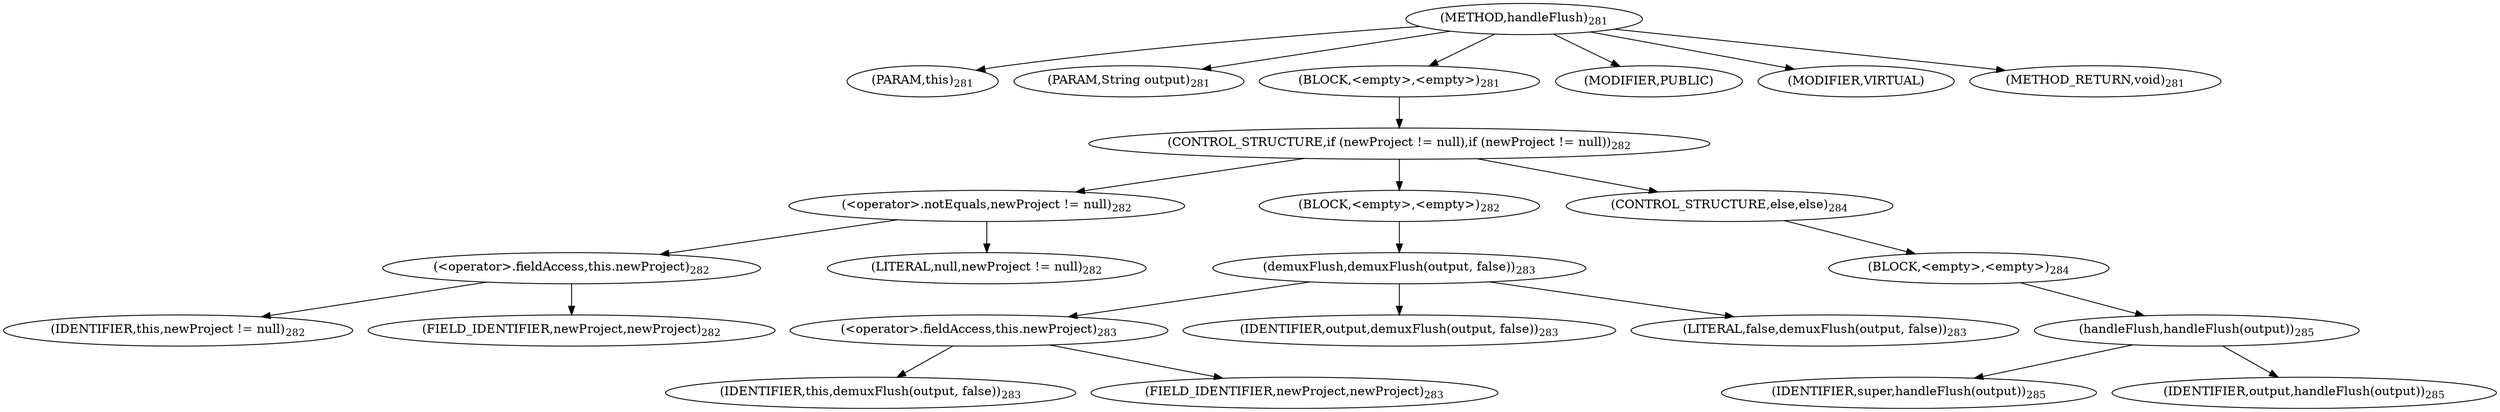 digraph "handleFlush" {  
"414" [label = <(METHOD,handleFlush)<SUB>281</SUB>> ]
"415" [label = <(PARAM,this)<SUB>281</SUB>> ]
"416" [label = <(PARAM,String output)<SUB>281</SUB>> ]
"417" [label = <(BLOCK,&lt;empty&gt;,&lt;empty&gt;)<SUB>281</SUB>> ]
"418" [label = <(CONTROL_STRUCTURE,if (newProject != null),if (newProject != null))<SUB>282</SUB>> ]
"419" [label = <(&lt;operator&gt;.notEquals,newProject != null)<SUB>282</SUB>> ]
"420" [label = <(&lt;operator&gt;.fieldAccess,this.newProject)<SUB>282</SUB>> ]
"421" [label = <(IDENTIFIER,this,newProject != null)<SUB>282</SUB>> ]
"422" [label = <(FIELD_IDENTIFIER,newProject,newProject)<SUB>282</SUB>> ]
"423" [label = <(LITERAL,null,newProject != null)<SUB>282</SUB>> ]
"424" [label = <(BLOCK,&lt;empty&gt;,&lt;empty&gt;)<SUB>282</SUB>> ]
"425" [label = <(demuxFlush,demuxFlush(output, false))<SUB>283</SUB>> ]
"426" [label = <(&lt;operator&gt;.fieldAccess,this.newProject)<SUB>283</SUB>> ]
"427" [label = <(IDENTIFIER,this,demuxFlush(output, false))<SUB>283</SUB>> ]
"428" [label = <(FIELD_IDENTIFIER,newProject,newProject)<SUB>283</SUB>> ]
"429" [label = <(IDENTIFIER,output,demuxFlush(output, false))<SUB>283</SUB>> ]
"430" [label = <(LITERAL,false,demuxFlush(output, false))<SUB>283</SUB>> ]
"431" [label = <(CONTROL_STRUCTURE,else,else)<SUB>284</SUB>> ]
"432" [label = <(BLOCK,&lt;empty&gt;,&lt;empty&gt;)<SUB>284</SUB>> ]
"433" [label = <(handleFlush,handleFlush(output))<SUB>285</SUB>> ]
"434" [label = <(IDENTIFIER,super,handleFlush(output))<SUB>285</SUB>> ]
"435" [label = <(IDENTIFIER,output,handleFlush(output))<SUB>285</SUB>> ]
"436" [label = <(MODIFIER,PUBLIC)> ]
"437" [label = <(MODIFIER,VIRTUAL)> ]
"438" [label = <(METHOD_RETURN,void)<SUB>281</SUB>> ]
  "414" -> "415" 
  "414" -> "416" 
  "414" -> "417" 
  "414" -> "436" 
  "414" -> "437" 
  "414" -> "438" 
  "417" -> "418" 
  "418" -> "419" 
  "418" -> "424" 
  "418" -> "431" 
  "419" -> "420" 
  "419" -> "423" 
  "420" -> "421" 
  "420" -> "422" 
  "424" -> "425" 
  "425" -> "426" 
  "425" -> "429" 
  "425" -> "430" 
  "426" -> "427" 
  "426" -> "428" 
  "431" -> "432" 
  "432" -> "433" 
  "433" -> "434" 
  "433" -> "435" 
}
